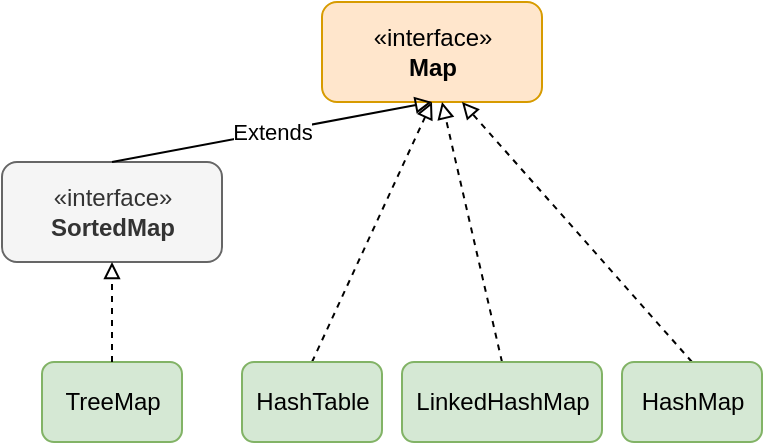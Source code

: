 <mxfile version="16.1.2" type="github">
  <diagram id="r9lRFPLfuSYPDfFIhGvF" name="Page-1">
    <mxGraphModel dx="782" dy="475" grid="0" gridSize="10" guides="1" tooltips="1" connect="1" arrows="1" fold="1" page="1" pageScale="1" pageWidth="827" pageHeight="1169" math="0" shadow="0">
      <root>
        <mxCell id="0" />
        <mxCell id="1" parent="0" />
        <mxCell id="C6PIosFm7N0TH4TpKUKc-1" value="«interface»&lt;br&gt;&lt;b&gt;Map&lt;/b&gt;" style="html=1;rounded=1;fillColor=#ffe6cc;strokeColor=#d79b00;" vertex="1" parent="1">
          <mxGeometry x="330" y="80" width="110" height="50" as="geometry" />
        </mxCell>
        <mxCell id="C6PIosFm7N0TH4TpKUKc-2" value="«interface»&lt;br&gt;&lt;b&gt;SortedMap&lt;/b&gt;" style="html=1;rounded=1;fillColor=#f5f5f5;strokeColor=#666666;fontColor=#333333;" vertex="1" parent="1">
          <mxGeometry x="170" y="160" width="110" height="50" as="geometry" />
        </mxCell>
        <mxCell id="C6PIosFm7N0TH4TpKUKc-3" value="Extends" style="endArrow=block;endFill=0;html=1;exitX=0.5;exitY=0;exitDx=0;exitDy=0;entryX=0.5;entryY=1;entryDx=0;entryDy=0;rounded=0;" edge="1" parent="1" source="C6PIosFm7N0TH4TpKUKc-2" target="C6PIosFm7N0TH4TpKUKc-1">
          <mxGeometry width="160" relative="1" as="geometry">
            <mxPoint x="320" y="250" as="sourcePoint" />
            <mxPoint x="480" y="250" as="targetPoint" />
          </mxGeometry>
        </mxCell>
        <mxCell id="C6PIosFm7N0TH4TpKUKc-5" value="TreeMap" style="html=1;rounded=1;fillColor=#d5e8d4;strokeColor=#82b366;" vertex="1" parent="1">
          <mxGeometry x="190" y="260" width="70" height="40" as="geometry" />
        </mxCell>
        <mxCell id="C6PIosFm7N0TH4TpKUKc-6" value="" style="endArrow=block;dashed=1;endFill=0;html=1;rounded=0;exitX=0.5;exitY=0;exitDx=0;exitDy=0;entryX=0.5;entryY=1;entryDx=0;entryDy=0;" edge="1" parent="1" source="C6PIosFm7N0TH4TpKUKc-5" target="C6PIosFm7N0TH4TpKUKc-2">
          <mxGeometry width="160" relative="1" as="geometry">
            <mxPoint x="320" y="250" as="sourcePoint" />
            <mxPoint x="480" y="250" as="targetPoint" />
          </mxGeometry>
        </mxCell>
        <mxCell id="C6PIosFm7N0TH4TpKUKc-11" style="edgeStyle=none;shape=connector;rounded=0;orthogonalLoop=1;jettySize=auto;html=1;exitX=0.5;exitY=0;exitDx=0;exitDy=0;dashed=1;labelBackgroundColor=default;fontFamily=Helvetica;fontSize=11;fontColor=default;endArrow=block;endFill=0;strokeColor=default;entryX=0.5;entryY=1;entryDx=0;entryDy=0;" edge="1" parent="1" source="C6PIosFm7N0TH4TpKUKc-7" target="C6PIosFm7N0TH4TpKUKc-1">
          <mxGeometry relative="1" as="geometry">
            <mxPoint x="380" y="130" as="targetPoint" />
          </mxGeometry>
        </mxCell>
        <mxCell id="C6PIosFm7N0TH4TpKUKc-7" value="HashTable" style="html=1;rounded=1;fillColor=#d5e8d4;strokeColor=#82b366;" vertex="1" parent="1">
          <mxGeometry x="290" y="260" width="70" height="40" as="geometry" />
        </mxCell>
        <mxCell id="C6PIosFm7N0TH4TpKUKc-12" style="edgeStyle=none;shape=connector;rounded=0;orthogonalLoop=1;jettySize=auto;html=1;exitX=0.5;exitY=0;exitDx=0;exitDy=0;dashed=1;labelBackgroundColor=default;fontFamily=Helvetica;fontSize=11;fontColor=default;endArrow=block;endFill=0;strokeColor=default;" edge="1" parent="1" source="C6PIosFm7N0TH4TpKUKc-8">
          <mxGeometry relative="1" as="geometry">
            <mxPoint x="390" y="130" as="targetPoint" />
          </mxGeometry>
        </mxCell>
        <mxCell id="C6PIosFm7N0TH4TpKUKc-8" value="LinkedHashMap" style="html=1;rounded=1;fillColor=#d5e8d4;strokeColor=#82b366;" vertex="1" parent="1">
          <mxGeometry x="370" y="260" width="100" height="40" as="geometry" />
        </mxCell>
        <mxCell id="C6PIosFm7N0TH4TpKUKc-13" style="edgeStyle=none;shape=connector;rounded=0;orthogonalLoop=1;jettySize=auto;html=1;exitX=0.5;exitY=0;exitDx=0;exitDy=0;dashed=1;labelBackgroundColor=default;fontFamily=Helvetica;fontSize=11;fontColor=default;endArrow=block;endFill=0;strokeColor=default;" edge="1" parent="1" source="C6PIosFm7N0TH4TpKUKc-9">
          <mxGeometry relative="1" as="geometry">
            <mxPoint x="400" y="130" as="targetPoint" />
          </mxGeometry>
        </mxCell>
        <mxCell id="C6PIosFm7N0TH4TpKUKc-9" value="HashMap" style="html=1;rounded=1;fillColor=#d5e8d4;strokeColor=#82b366;" vertex="1" parent="1">
          <mxGeometry x="480" y="260" width="70" height="40" as="geometry" />
        </mxCell>
      </root>
    </mxGraphModel>
  </diagram>
</mxfile>
